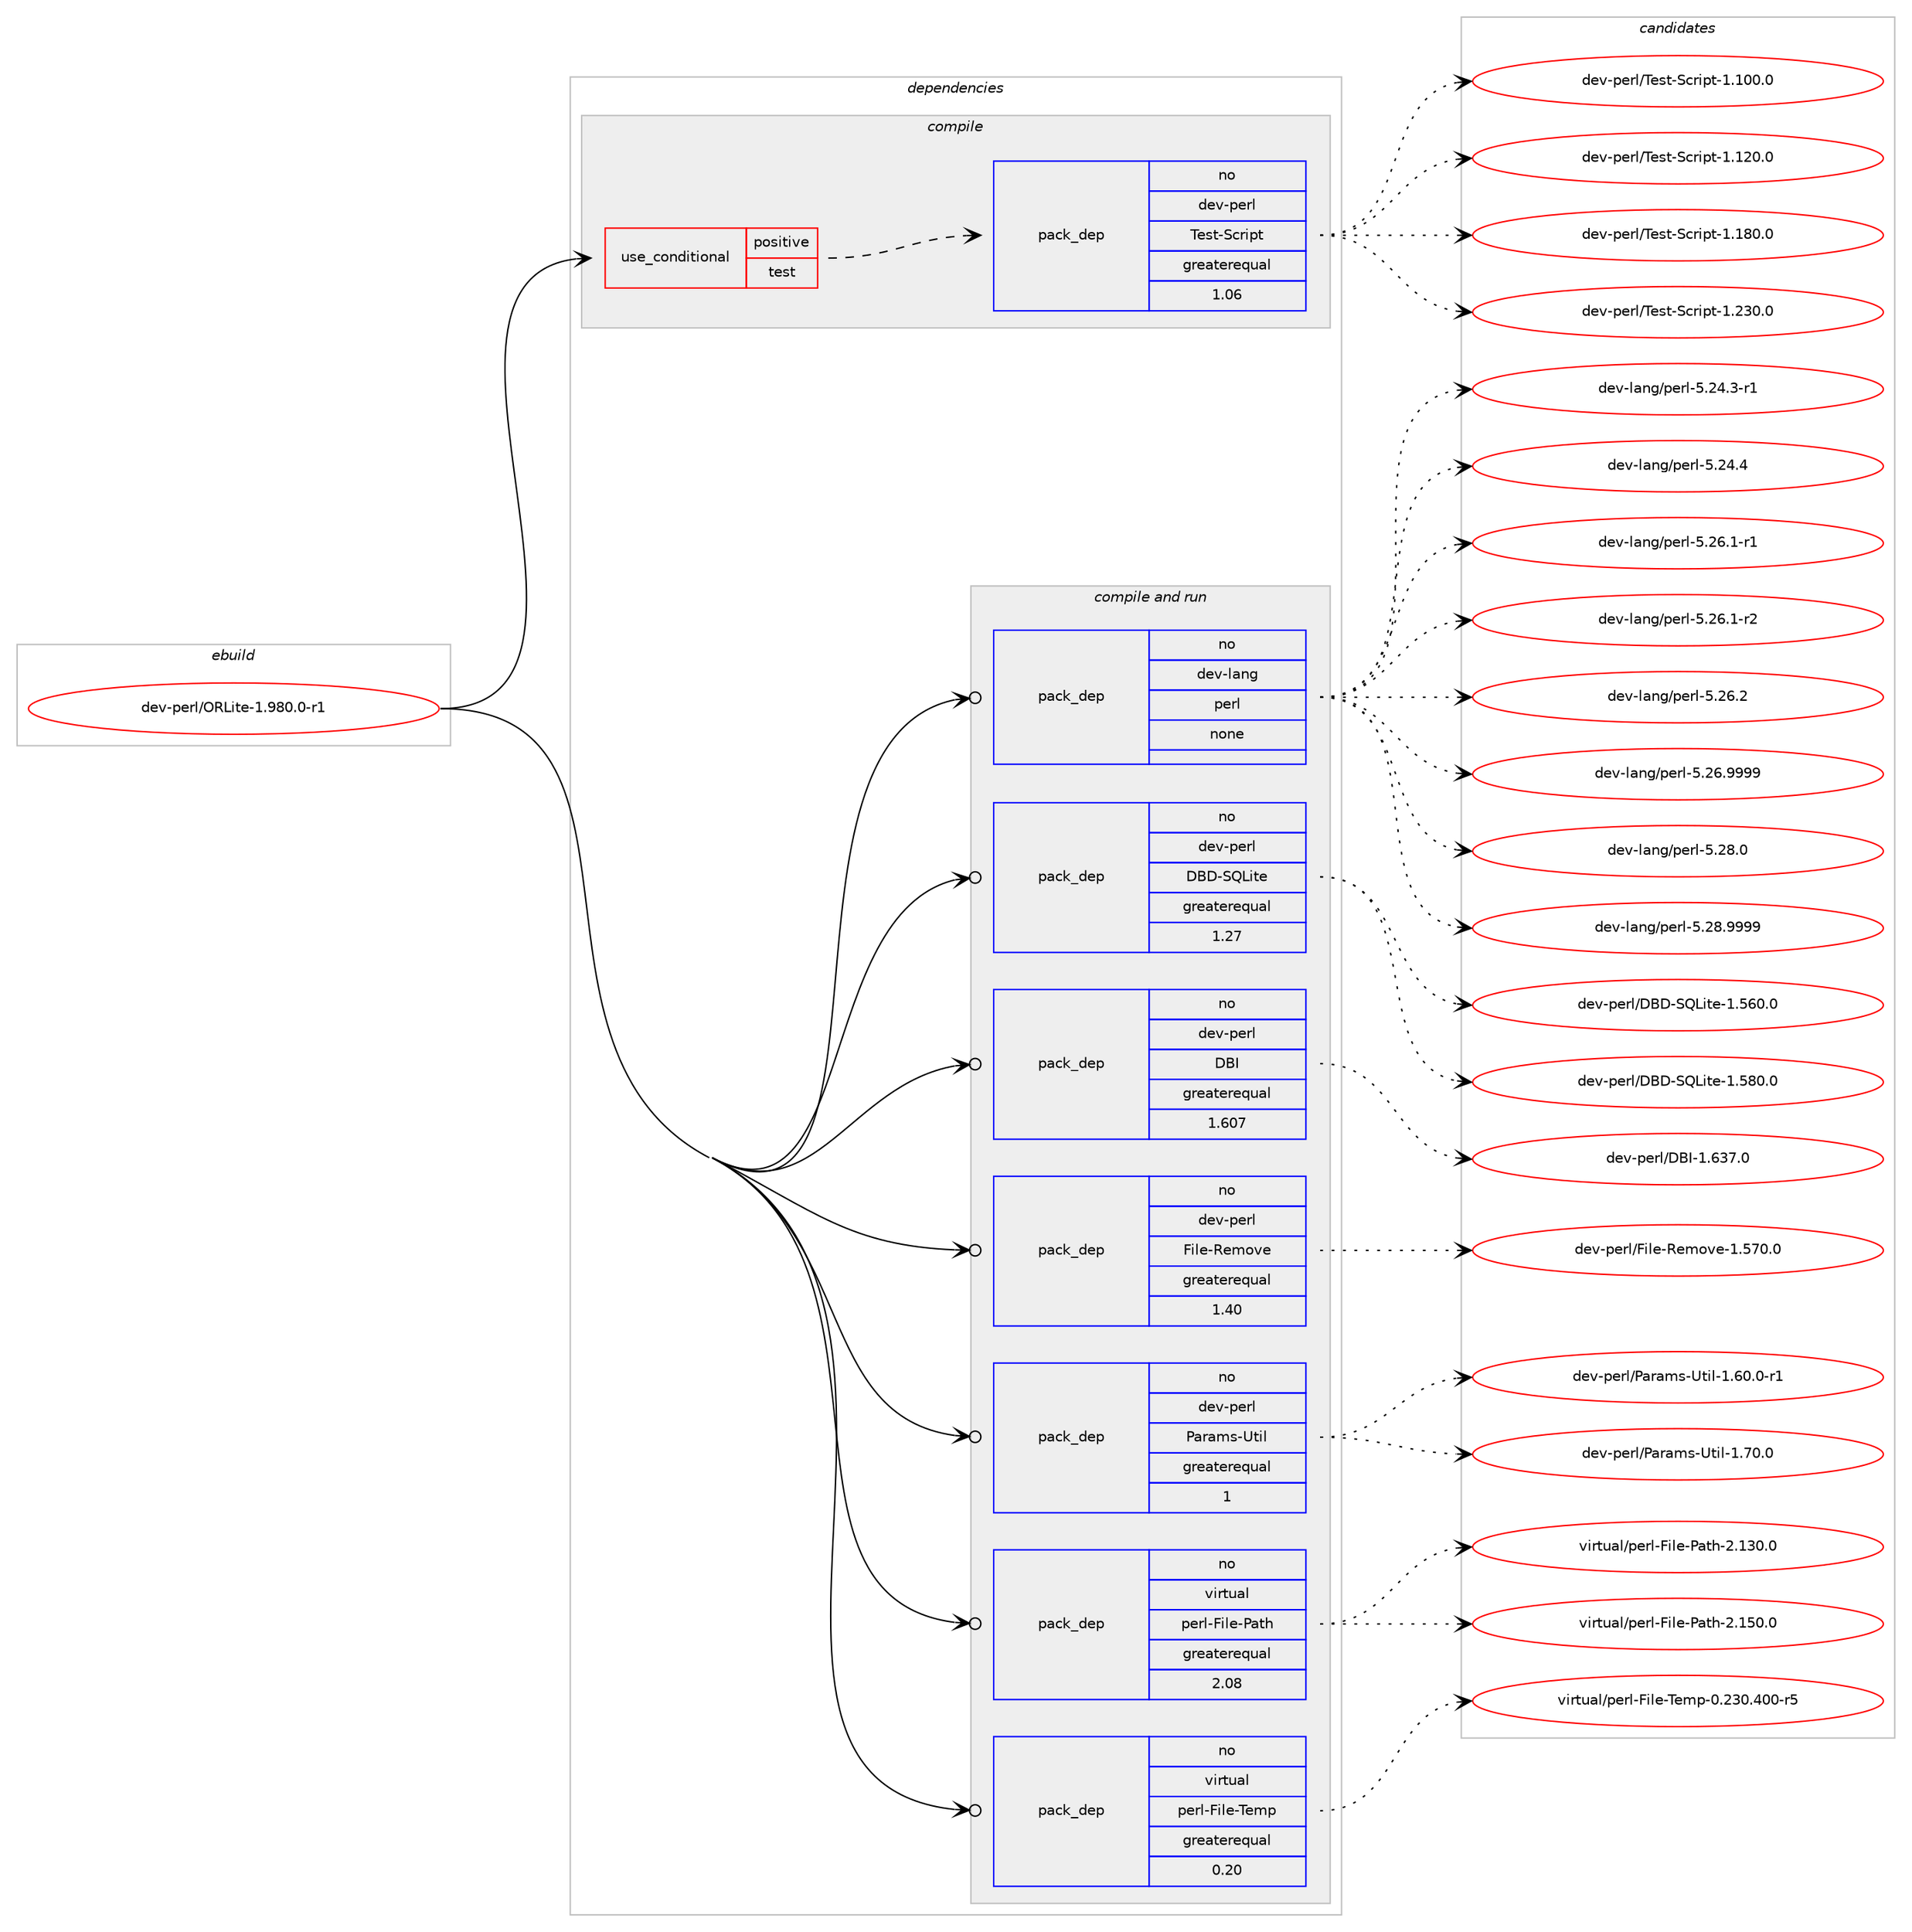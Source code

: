 digraph prolog {

# *************
# Graph options
# *************

newrank=true;
concentrate=true;
compound=true;
graph [rankdir=LR,fontname=Helvetica,fontsize=10,ranksep=1.5];#, ranksep=2.5, nodesep=0.2];
edge  [arrowhead=vee];
node  [fontname=Helvetica,fontsize=10];

# **********
# The ebuild
# **********

subgraph cluster_leftcol {
color=gray;
rank=same;
label=<<i>ebuild</i>>;
id [label="dev-perl/ORLite-1.980.0-r1", color=red, width=4, href="../dev-perl/ORLite-1.980.0-r1.svg"];
}

# ****************
# The dependencies
# ****************

subgraph cluster_midcol {
color=gray;
label=<<i>dependencies</i>>;
subgraph cluster_compile {
fillcolor="#eeeeee";
style=filled;
label=<<i>compile</i>>;
subgraph cond368625 {
dependency1386699 [label=<<TABLE BORDER="0" CELLBORDER="1" CELLSPACING="0" CELLPADDING="4"><TR><TD ROWSPAN="3" CELLPADDING="10">use_conditional</TD></TR><TR><TD>positive</TD></TR><TR><TD>test</TD></TR></TABLE>>, shape=none, color=red];
subgraph pack995016 {
dependency1386700 [label=<<TABLE BORDER="0" CELLBORDER="1" CELLSPACING="0" CELLPADDING="4" WIDTH="220"><TR><TD ROWSPAN="6" CELLPADDING="30">pack_dep</TD></TR><TR><TD WIDTH="110">no</TD></TR><TR><TD>dev-perl</TD></TR><TR><TD>Test-Script</TD></TR><TR><TD>greaterequal</TD></TR><TR><TD>1.06</TD></TR></TABLE>>, shape=none, color=blue];
}
dependency1386699:e -> dependency1386700:w [weight=20,style="dashed",arrowhead="vee"];
}
id:e -> dependency1386699:w [weight=20,style="solid",arrowhead="vee"];
}
subgraph cluster_compileandrun {
fillcolor="#eeeeee";
style=filled;
label=<<i>compile and run</i>>;
subgraph pack995017 {
dependency1386701 [label=<<TABLE BORDER="0" CELLBORDER="1" CELLSPACING="0" CELLPADDING="4" WIDTH="220"><TR><TD ROWSPAN="6" CELLPADDING="30">pack_dep</TD></TR><TR><TD WIDTH="110">no</TD></TR><TR><TD>dev-lang</TD></TR><TR><TD>perl</TD></TR><TR><TD>none</TD></TR><TR><TD></TD></TR></TABLE>>, shape=none, color=blue];
}
id:e -> dependency1386701:w [weight=20,style="solid",arrowhead="odotvee"];
subgraph pack995018 {
dependency1386702 [label=<<TABLE BORDER="0" CELLBORDER="1" CELLSPACING="0" CELLPADDING="4" WIDTH="220"><TR><TD ROWSPAN="6" CELLPADDING="30">pack_dep</TD></TR><TR><TD WIDTH="110">no</TD></TR><TR><TD>dev-perl</TD></TR><TR><TD>DBD-SQLite</TD></TR><TR><TD>greaterequal</TD></TR><TR><TD>1.27</TD></TR></TABLE>>, shape=none, color=blue];
}
id:e -> dependency1386702:w [weight=20,style="solid",arrowhead="odotvee"];
subgraph pack995019 {
dependency1386703 [label=<<TABLE BORDER="0" CELLBORDER="1" CELLSPACING="0" CELLPADDING="4" WIDTH="220"><TR><TD ROWSPAN="6" CELLPADDING="30">pack_dep</TD></TR><TR><TD WIDTH="110">no</TD></TR><TR><TD>dev-perl</TD></TR><TR><TD>DBI</TD></TR><TR><TD>greaterequal</TD></TR><TR><TD>1.607</TD></TR></TABLE>>, shape=none, color=blue];
}
id:e -> dependency1386703:w [weight=20,style="solid",arrowhead="odotvee"];
subgraph pack995020 {
dependency1386704 [label=<<TABLE BORDER="0" CELLBORDER="1" CELLSPACING="0" CELLPADDING="4" WIDTH="220"><TR><TD ROWSPAN="6" CELLPADDING="30">pack_dep</TD></TR><TR><TD WIDTH="110">no</TD></TR><TR><TD>dev-perl</TD></TR><TR><TD>File-Remove</TD></TR><TR><TD>greaterequal</TD></TR><TR><TD>1.40</TD></TR></TABLE>>, shape=none, color=blue];
}
id:e -> dependency1386704:w [weight=20,style="solid",arrowhead="odotvee"];
subgraph pack995021 {
dependency1386705 [label=<<TABLE BORDER="0" CELLBORDER="1" CELLSPACING="0" CELLPADDING="4" WIDTH="220"><TR><TD ROWSPAN="6" CELLPADDING="30">pack_dep</TD></TR><TR><TD WIDTH="110">no</TD></TR><TR><TD>dev-perl</TD></TR><TR><TD>Params-Util</TD></TR><TR><TD>greaterequal</TD></TR><TR><TD>1</TD></TR></TABLE>>, shape=none, color=blue];
}
id:e -> dependency1386705:w [weight=20,style="solid",arrowhead="odotvee"];
subgraph pack995022 {
dependency1386706 [label=<<TABLE BORDER="0" CELLBORDER="1" CELLSPACING="0" CELLPADDING="4" WIDTH="220"><TR><TD ROWSPAN="6" CELLPADDING="30">pack_dep</TD></TR><TR><TD WIDTH="110">no</TD></TR><TR><TD>virtual</TD></TR><TR><TD>perl-File-Path</TD></TR><TR><TD>greaterequal</TD></TR><TR><TD>2.08</TD></TR></TABLE>>, shape=none, color=blue];
}
id:e -> dependency1386706:w [weight=20,style="solid",arrowhead="odotvee"];
subgraph pack995023 {
dependency1386707 [label=<<TABLE BORDER="0" CELLBORDER="1" CELLSPACING="0" CELLPADDING="4" WIDTH="220"><TR><TD ROWSPAN="6" CELLPADDING="30">pack_dep</TD></TR><TR><TD WIDTH="110">no</TD></TR><TR><TD>virtual</TD></TR><TR><TD>perl-File-Temp</TD></TR><TR><TD>greaterequal</TD></TR><TR><TD>0.20</TD></TR></TABLE>>, shape=none, color=blue];
}
id:e -> dependency1386707:w [weight=20,style="solid",arrowhead="odotvee"];
}
subgraph cluster_run {
fillcolor="#eeeeee";
style=filled;
label=<<i>run</i>>;
}
}

# **************
# The candidates
# **************

subgraph cluster_choices {
rank=same;
color=gray;
label=<<i>candidates</i>>;

subgraph choice995016 {
color=black;
nodesep=1;
choice1001011184511210111410847841011151164583991141051121164549464948484648 [label="dev-perl/Test-Script-1.100.0", color=red, width=4,href="../dev-perl/Test-Script-1.100.0.svg"];
choice1001011184511210111410847841011151164583991141051121164549464950484648 [label="dev-perl/Test-Script-1.120.0", color=red, width=4,href="../dev-perl/Test-Script-1.120.0.svg"];
choice1001011184511210111410847841011151164583991141051121164549464956484648 [label="dev-perl/Test-Script-1.180.0", color=red, width=4,href="../dev-perl/Test-Script-1.180.0.svg"];
choice1001011184511210111410847841011151164583991141051121164549465051484648 [label="dev-perl/Test-Script-1.230.0", color=red, width=4,href="../dev-perl/Test-Script-1.230.0.svg"];
dependency1386700:e -> choice1001011184511210111410847841011151164583991141051121164549464948484648:w [style=dotted,weight="100"];
dependency1386700:e -> choice1001011184511210111410847841011151164583991141051121164549464950484648:w [style=dotted,weight="100"];
dependency1386700:e -> choice1001011184511210111410847841011151164583991141051121164549464956484648:w [style=dotted,weight="100"];
dependency1386700:e -> choice1001011184511210111410847841011151164583991141051121164549465051484648:w [style=dotted,weight="100"];
}
subgraph choice995017 {
color=black;
nodesep=1;
choice100101118451089711010347112101114108455346505246514511449 [label="dev-lang/perl-5.24.3-r1", color=red, width=4,href="../dev-lang/perl-5.24.3-r1.svg"];
choice10010111845108971101034711210111410845534650524652 [label="dev-lang/perl-5.24.4", color=red, width=4,href="../dev-lang/perl-5.24.4.svg"];
choice100101118451089711010347112101114108455346505446494511449 [label="dev-lang/perl-5.26.1-r1", color=red, width=4,href="../dev-lang/perl-5.26.1-r1.svg"];
choice100101118451089711010347112101114108455346505446494511450 [label="dev-lang/perl-5.26.1-r2", color=red, width=4,href="../dev-lang/perl-5.26.1-r2.svg"];
choice10010111845108971101034711210111410845534650544650 [label="dev-lang/perl-5.26.2", color=red, width=4,href="../dev-lang/perl-5.26.2.svg"];
choice10010111845108971101034711210111410845534650544657575757 [label="dev-lang/perl-5.26.9999", color=red, width=4,href="../dev-lang/perl-5.26.9999.svg"];
choice10010111845108971101034711210111410845534650564648 [label="dev-lang/perl-5.28.0", color=red, width=4,href="../dev-lang/perl-5.28.0.svg"];
choice10010111845108971101034711210111410845534650564657575757 [label="dev-lang/perl-5.28.9999", color=red, width=4,href="../dev-lang/perl-5.28.9999.svg"];
dependency1386701:e -> choice100101118451089711010347112101114108455346505246514511449:w [style=dotted,weight="100"];
dependency1386701:e -> choice10010111845108971101034711210111410845534650524652:w [style=dotted,weight="100"];
dependency1386701:e -> choice100101118451089711010347112101114108455346505446494511449:w [style=dotted,weight="100"];
dependency1386701:e -> choice100101118451089711010347112101114108455346505446494511450:w [style=dotted,weight="100"];
dependency1386701:e -> choice10010111845108971101034711210111410845534650544650:w [style=dotted,weight="100"];
dependency1386701:e -> choice10010111845108971101034711210111410845534650544657575757:w [style=dotted,weight="100"];
dependency1386701:e -> choice10010111845108971101034711210111410845534650564648:w [style=dotted,weight="100"];
dependency1386701:e -> choice10010111845108971101034711210111410845534650564657575757:w [style=dotted,weight="100"];
}
subgraph choice995018 {
color=black;
nodesep=1;
choice1001011184511210111410847686668458381761051161014549465354484648 [label="dev-perl/DBD-SQLite-1.560.0", color=red, width=4,href="../dev-perl/DBD-SQLite-1.560.0.svg"];
choice1001011184511210111410847686668458381761051161014549465356484648 [label="dev-perl/DBD-SQLite-1.580.0", color=red, width=4,href="../dev-perl/DBD-SQLite-1.580.0.svg"];
dependency1386702:e -> choice1001011184511210111410847686668458381761051161014549465354484648:w [style=dotted,weight="100"];
dependency1386702:e -> choice1001011184511210111410847686668458381761051161014549465356484648:w [style=dotted,weight="100"];
}
subgraph choice995019 {
color=black;
nodesep=1;
choice10010111845112101114108476866734549465451554648 [label="dev-perl/DBI-1.637.0", color=red, width=4,href="../dev-perl/DBI-1.637.0.svg"];
dependency1386703:e -> choice10010111845112101114108476866734549465451554648:w [style=dotted,weight="100"];
}
subgraph choice995020 {
color=black;
nodesep=1;
choice10010111845112101114108477010510810145821011091111181014549465355484648 [label="dev-perl/File-Remove-1.570.0", color=red, width=4,href="../dev-perl/File-Remove-1.570.0.svg"];
dependency1386704:e -> choice10010111845112101114108477010510810145821011091111181014549465355484648:w [style=dotted,weight="100"];
}
subgraph choice995021 {
color=black;
nodesep=1;
choice10010111845112101114108478097114971091154585116105108454946544846484511449 [label="dev-perl/Params-Util-1.60.0-r1", color=red, width=4,href="../dev-perl/Params-Util-1.60.0-r1.svg"];
choice1001011184511210111410847809711497109115458511610510845494655484648 [label="dev-perl/Params-Util-1.70.0", color=red, width=4,href="../dev-perl/Params-Util-1.70.0.svg"];
dependency1386705:e -> choice10010111845112101114108478097114971091154585116105108454946544846484511449:w [style=dotted,weight="100"];
dependency1386705:e -> choice1001011184511210111410847809711497109115458511610510845494655484648:w [style=dotted,weight="100"];
}
subgraph choice995022 {
color=black;
nodesep=1;
choice118105114116117971084711210111410845701051081014580971161044550464951484648 [label="virtual/perl-File-Path-2.130.0", color=red, width=4,href="../virtual/perl-File-Path-2.130.0.svg"];
choice118105114116117971084711210111410845701051081014580971161044550464953484648 [label="virtual/perl-File-Path-2.150.0", color=red, width=4,href="../virtual/perl-File-Path-2.150.0.svg"];
dependency1386706:e -> choice118105114116117971084711210111410845701051081014580971161044550464951484648:w [style=dotted,weight="100"];
dependency1386706:e -> choice118105114116117971084711210111410845701051081014580971161044550464953484648:w [style=dotted,weight="100"];
}
subgraph choice995023 {
color=black;
nodesep=1;
choice118105114116117971084711210111410845701051081014584101109112454846505148465248484511453 [label="virtual/perl-File-Temp-0.230.400-r5", color=red, width=4,href="../virtual/perl-File-Temp-0.230.400-r5.svg"];
dependency1386707:e -> choice118105114116117971084711210111410845701051081014584101109112454846505148465248484511453:w [style=dotted,weight="100"];
}
}

}
